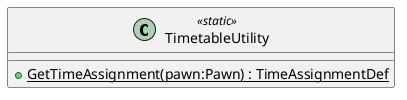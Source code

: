 @startuml
class TimetableUtility <<static>> {
    + {static} GetTimeAssignment(pawn:Pawn) : TimeAssignmentDef
}
@enduml
